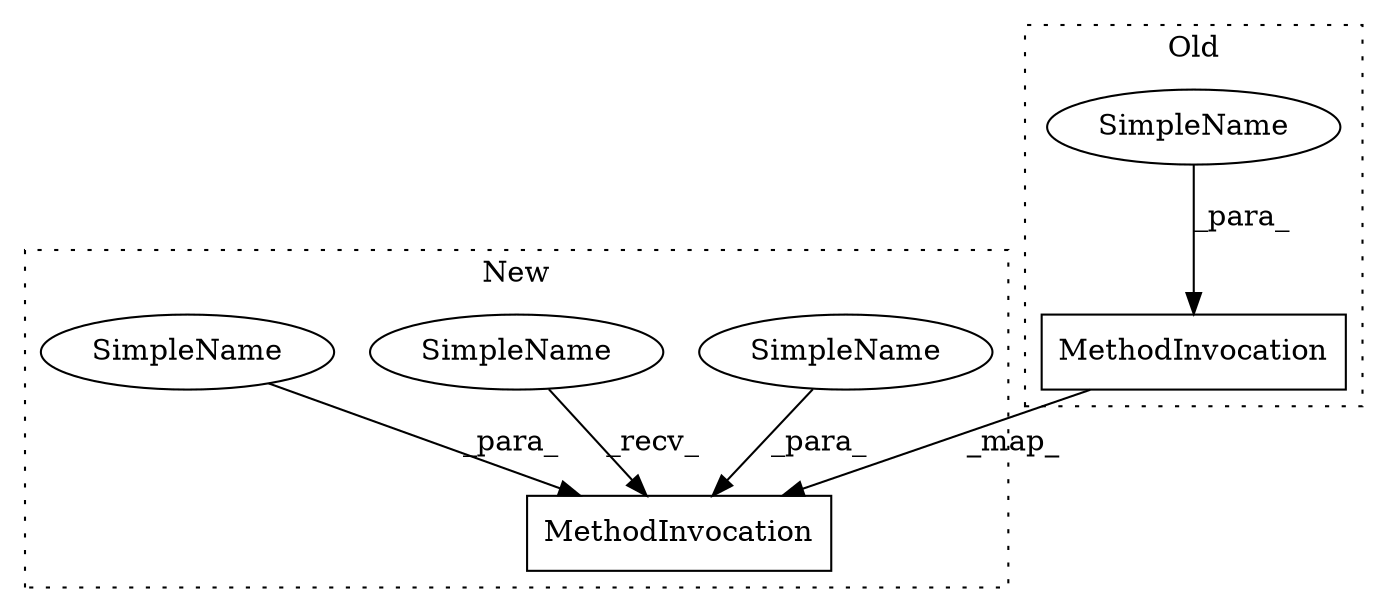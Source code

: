 digraph G {
subgraph cluster0 {
1 [label="MethodInvocation" a="32" s="3873,3922" l="5,1" shape="box"];
5 [label="SimpleName" a="42" s="" l="" shape="ellipse"];
label = "Old";
style="dotted";
}
subgraph cluster1 {
2 [label="MethodInvocation" a="32" s="4122,4171" l="5,1" shape="box"];
3 [label="SimpleName" a="42" s="3926" l="15" shape="ellipse"];
4 [label="SimpleName" a="42" s="4118" l="3" shape="ellipse"];
6 [label="SimpleName" a="42" s="" l="" shape="ellipse"];
label = "New";
style="dotted";
}
1 -> 2 [label="_map_"];
3 -> 2 [label="_para_"];
4 -> 2 [label="_recv_"];
5 -> 1 [label="_para_"];
6 -> 2 [label="_para_"];
}